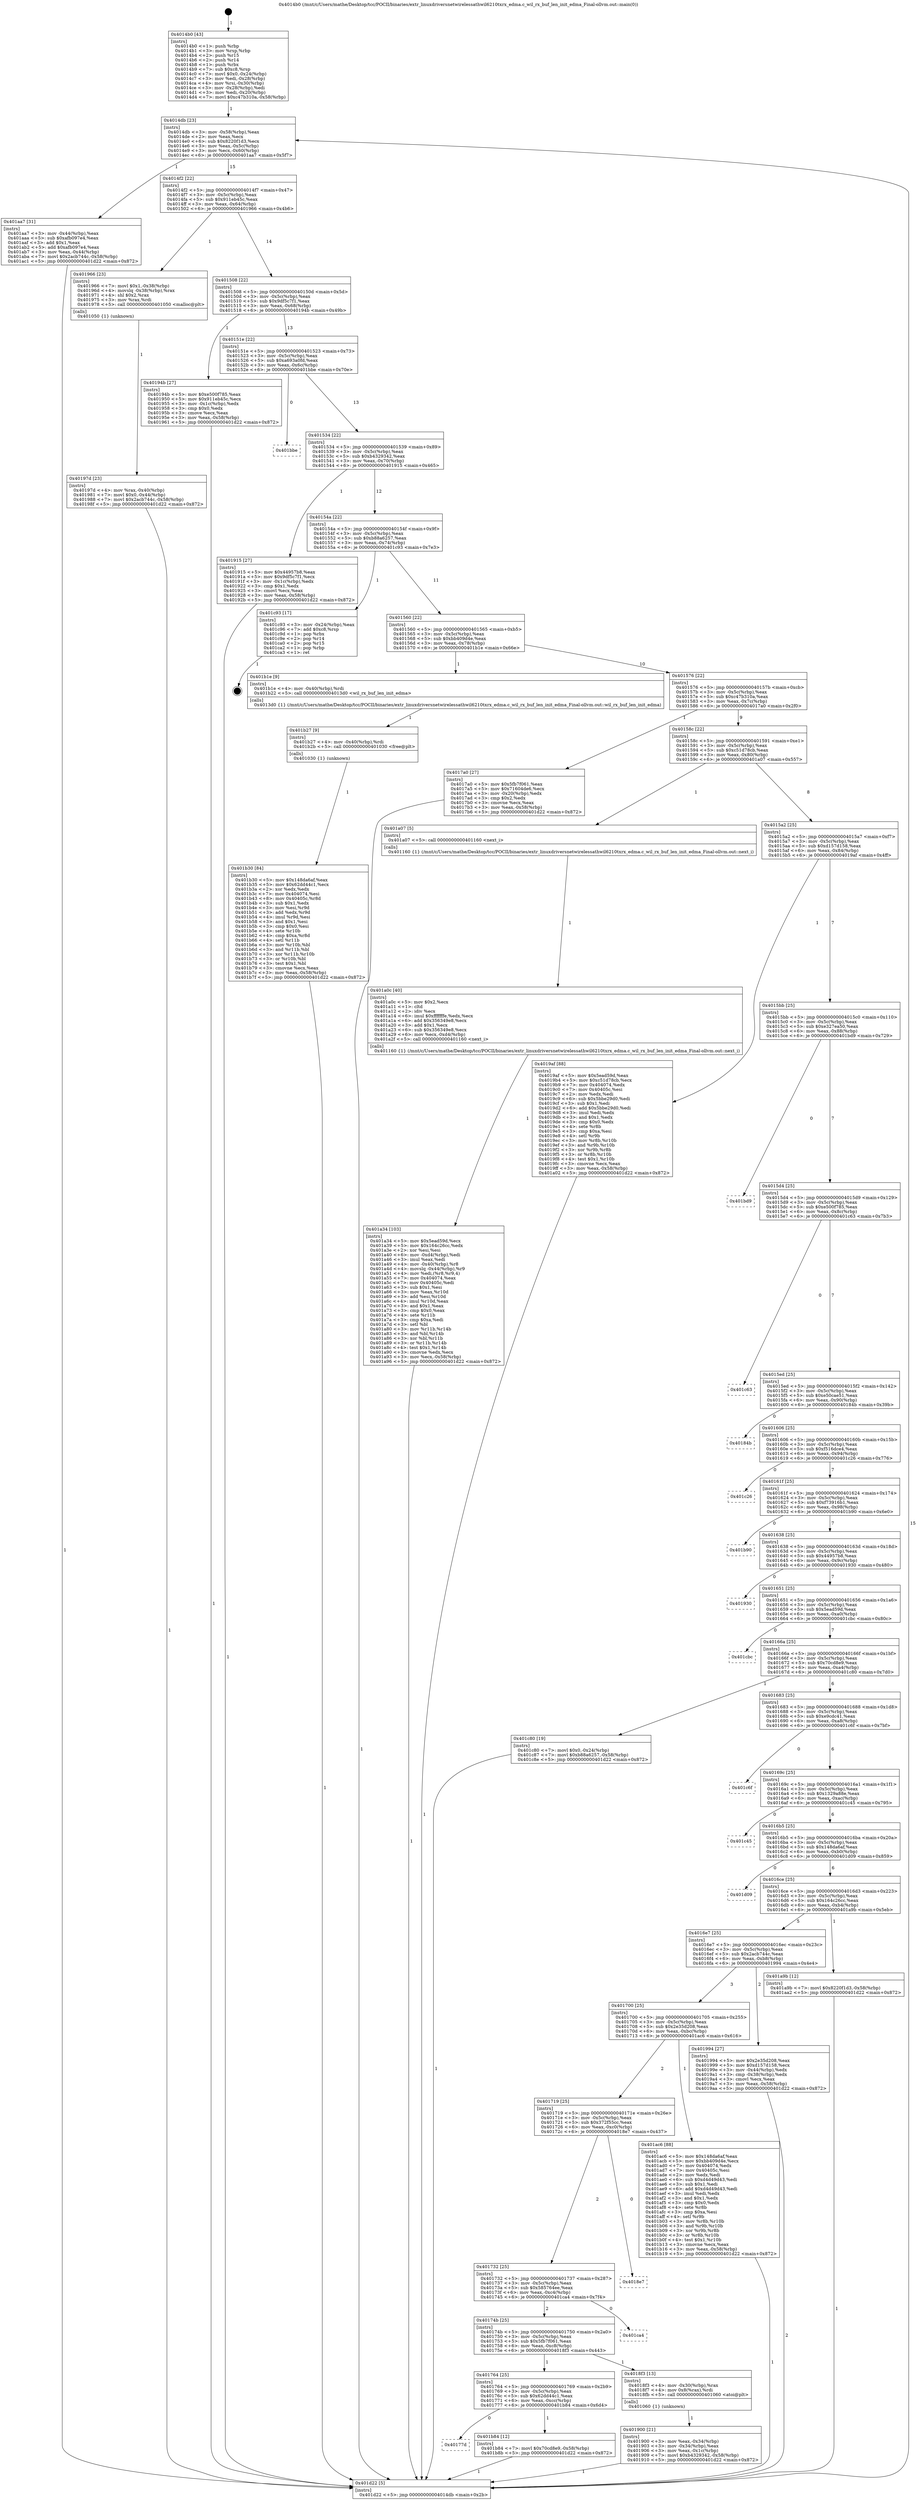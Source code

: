 digraph "0x4014b0" {
  label = "0x4014b0 (/mnt/c/Users/mathe/Desktop/tcc/POCII/binaries/extr_linuxdriversnetwirelessathwil6210txrx_edma.c_wil_rx_buf_len_init_edma_Final-ollvm.out::main(0))"
  labelloc = "t"
  node[shape=record]

  Entry [label="",width=0.3,height=0.3,shape=circle,fillcolor=black,style=filled]
  "0x4014db" [label="{
     0x4014db [23]\l
     | [instrs]\l
     &nbsp;&nbsp;0x4014db \<+3\>: mov -0x58(%rbp),%eax\l
     &nbsp;&nbsp;0x4014de \<+2\>: mov %eax,%ecx\l
     &nbsp;&nbsp;0x4014e0 \<+6\>: sub $0x8220f1d3,%ecx\l
     &nbsp;&nbsp;0x4014e6 \<+3\>: mov %eax,-0x5c(%rbp)\l
     &nbsp;&nbsp;0x4014e9 \<+3\>: mov %ecx,-0x60(%rbp)\l
     &nbsp;&nbsp;0x4014ec \<+6\>: je 0000000000401aa7 \<main+0x5f7\>\l
  }"]
  "0x401aa7" [label="{
     0x401aa7 [31]\l
     | [instrs]\l
     &nbsp;&nbsp;0x401aa7 \<+3\>: mov -0x44(%rbp),%eax\l
     &nbsp;&nbsp;0x401aaa \<+5\>: sub $0xafb097e4,%eax\l
     &nbsp;&nbsp;0x401aaf \<+3\>: add $0x1,%eax\l
     &nbsp;&nbsp;0x401ab2 \<+5\>: add $0xafb097e4,%eax\l
     &nbsp;&nbsp;0x401ab7 \<+3\>: mov %eax,-0x44(%rbp)\l
     &nbsp;&nbsp;0x401aba \<+7\>: movl $0x2acb744c,-0x58(%rbp)\l
     &nbsp;&nbsp;0x401ac1 \<+5\>: jmp 0000000000401d22 \<main+0x872\>\l
  }"]
  "0x4014f2" [label="{
     0x4014f2 [22]\l
     | [instrs]\l
     &nbsp;&nbsp;0x4014f2 \<+5\>: jmp 00000000004014f7 \<main+0x47\>\l
     &nbsp;&nbsp;0x4014f7 \<+3\>: mov -0x5c(%rbp),%eax\l
     &nbsp;&nbsp;0x4014fa \<+5\>: sub $0x911eb45c,%eax\l
     &nbsp;&nbsp;0x4014ff \<+3\>: mov %eax,-0x64(%rbp)\l
     &nbsp;&nbsp;0x401502 \<+6\>: je 0000000000401966 \<main+0x4b6\>\l
  }"]
  Exit [label="",width=0.3,height=0.3,shape=circle,fillcolor=black,style=filled,peripheries=2]
  "0x401966" [label="{
     0x401966 [23]\l
     | [instrs]\l
     &nbsp;&nbsp;0x401966 \<+7\>: movl $0x1,-0x38(%rbp)\l
     &nbsp;&nbsp;0x40196d \<+4\>: movslq -0x38(%rbp),%rax\l
     &nbsp;&nbsp;0x401971 \<+4\>: shl $0x2,%rax\l
     &nbsp;&nbsp;0x401975 \<+3\>: mov %rax,%rdi\l
     &nbsp;&nbsp;0x401978 \<+5\>: call 0000000000401050 \<malloc@plt\>\l
     | [calls]\l
     &nbsp;&nbsp;0x401050 \{1\} (unknown)\l
  }"]
  "0x401508" [label="{
     0x401508 [22]\l
     | [instrs]\l
     &nbsp;&nbsp;0x401508 \<+5\>: jmp 000000000040150d \<main+0x5d\>\l
     &nbsp;&nbsp;0x40150d \<+3\>: mov -0x5c(%rbp),%eax\l
     &nbsp;&nbsp;0x401510 \<+5\>: sub $0x9df5c7f1,%eax\l
     &nbsp;&nbsp;0x401515 \<+3\>: mov %eax,-0x68(%rbp)\l
     &nbsp;&nbsp;0x401518 \<+6\>: je 000000000040194b \<main+0x49b\>\l
  }"]
  "0x40177d" [label="{
     0x40177d\l
  }", style=dashed]
  "0x40194b" [label="{
     0x40194b [27]\l
     | [instrs]\l
     &nbsp;&nbsp;0x40194b \<+5\>: mov $0xe500f785,%eax\l
     &nbsp;&nbsp;0x401950 \<+5\>: mov $0x911eb45c,%ecx\l
     &nbsp;&nbsp;0x401955 \<+3\>: mov -0x1c(%rbp),%edx\l
     &nbsp;&nbsp;0x401958 \<+3\>: cmp $0x0,%edx\l
     &nbsp;&nbsp;0x40195b \<+3\>: cmove %ecx,%eax\l
     &nbsp;&nbsp;0x40195e \<+3\>: mov %eax,-0x58(%rbp)\l
     &nbsp;&nbsp;0x401961 \<+5\>: jmp 0000000000401d22 \<main+0x872\>\l
  }"]
  "0x40151e" [label="{
     0x40151e [22]\l
     | [instrs]\l
     &nbsp;&nbsp;0x40151e \<+5\>: jmp 0000000000401523 \<main+0x73\>\l
     &nbsp;&nbsp;0x401523 \<+3\>: mov -0x5c(%rbp),%eax\l
     &nbsp;&nbsp;0x401526 \<+5\>: sub $0xa693a0fd,%eax\l
     &nbsp;&nbsp;0x40152b \<+3\>: mov %eax,-0x6c(%rbp)\l
     &nbsp;&nbsp;0x40152e \<+6\>: je 0000000000401bbe \<main+0x70e\>\l
  }"]
  "0x401b84" [label="{
     0x401b84 [12]\l
     | [instrs]\l
     &nbsp;&nbsp;0x401b84 \<+7\>: movl $0x70cd8e9,-0x58(%rbp)\l
     &nbsp;&nbsp;0x401b8b \<+5\>: jmp 0000000000401d22 \<main+0x872\>\l
  }"]
  "0x401bbe" [label="{
     0x401bbe\l
  }", style=dashed]
  "0x401534" [label="{
     0x401534 [22]\l
     | [instrs]\l
     &nbsp;&nbsp;0x401534 \<+5\>: jmp 0000000000401539 \<main+0x89\>\l
     &nbsp;&nbsp;0x401539 \<+3\>: mov -0x5c(%rbp),%eax\l
     &nbsp;&nbsp;0x40153c \<+5\>: sub $0xb4329342,%eax\l
     &nbsp;&nbsp;0x401541 \<+3\>: mov %eax,-0x70(%rbp)\l
     &nbsp;&nbsp;0x401544 \<+6\>: je 0000000000401915 \<main+0x465\>\l
  }"]
  "0x401b30" [label="{
     0x401b30 [84]\l
     | [instrs]\l
     &nbsp;&nbsp;0x401b30 \<+5\>: mov $0x148da6af,%eax\l
     &nbsp;&nbsp;0x401b35 \<+5\>: mov $0x62dd44c1,%ecx\l
     &nbsp;&nbsp;0x401b3a \<+2\>: xor %edx,%edx\l
     &nbsp;&nbsp;0x401b3c \<+7\>: mov 0x404074,%esi\l
     &nbsp;&nbsp;0x401b43 \<+8\>: mov 0x40405c,%r8d\l
     &nbsp;&nbsp;0x401b4b \<+3\>: sub $0x1,%edx\l
     &nbsp;&nbsp;0x401b4e \<+3\>: mov %esi,%r9d\l
     &nbsp;&nbsp;0x401b51 \<+3\>: add %edx,%r9d\l
     &nbsp;&nbsp;0x401b54 \<+4\>: imul %r9d,%esi\l
     &nbsp;&nbsp;0x401b58 \<+3\>: and $0x1,%esi\l
     &nbsp;&nbsp;0x401b5b \<+3\>: cmp $0x0,%esi\l
     &nbsp;&nbsp;0x401b5e \<+4\>: sete %r10b\l
     &nbsp;&nbsp;0x401b62 \<+4\>: cmp $0xa,%r8d\l
     &nbsp;&nbsp;0x401b66 \<+4\>: setl %r11b\l
     &nbsp;&nbsp;0x401b6a \<+3\>: mov %r10b,%bl\l
     &nbsp;&nbsp;0x401b6d \<+3\>: and %r11b,%bl\l
     &nbsp;&nbsp;0x401b70 \<+3\>: xor %r11b,%r10b\l
     &nbsp;&nbsp;0x401b73 \<+3\>: or %r10b,%bl\l
     &nbsp;&nbsp;0x401b76 \<+3\>: test $0x1,%bl\l
     &nbsp;&nbsp;0x401b79 \<+3\>: cmovne %ecx,%eax\l
     &nbsp;&nbsp;0x401b7c \<+3\>: mov %eax,-0x58(%rbp)\l
     &nbsp;&nbsp;0x401b7f \<+5\>: jmp 0000000000401d22 \<main+0x872\>\l
  }"]
  "0x401915" [label="{
     0x401915 [27]\l
     | [instrs]\l
     &nbsp;&nbsp;0x401915 \<+5\>: mov $0x44957b8,%eax\l
     &nbsp;&nbsp;0x40191a \<+5\>: mov $0x9df5c7f1,%ecx\l
     &nbsp;&nbsp;0x40191f \<+3\>: mov -0x1c(%rbp),%edx\l
     &nbsp;&nbsp;0x401922 \<+3\>: cmp $0x1,%edx\l
     &nbsp;&nbsp;0x401925 \<+3\>: cmovl %ecx,%eax\l
     &nbsp;&nbsp;0x401928 \<+3\>: mov %eax,-0x58(%rbp)\l
     &nbsp;&nbsp;0x40192b \<+5\>: jmp 0000000000401d22 \<main+0x872\>\l
  }"]
  "0x40154a" [label="{
     0x40154a [22]\l
     | [instrs]\l
     &nbsp;&nbsp;0x40154a \<+5\>: jmp 000000000040154f \<main+0x9f\>\l
     &nbsp;&nbsp;0x40154f \<+3\>: mov -0x5c(%rbp),%eax\l
     &nbsp;&nbsp;0x401552 \<+5\>: sub $0xb88a6257,%eax\l
     &nbsp;&nbsp;0x401557 \<+3\>: mov %eax,-0x74(%rbp)\l
     &nbsp;&nbsp;0x40155a \<+6\>: je 0000000000401c93 \<main+0x7e3\>\l
  }"]
  "0x401b27" [label="{
     0x401b27 [9]\l
     | [instrs]\l
     &nbsp;&nbsp;0x401b27 \<+4\>: mov -0x40(%rbp),%rdi\l
     &nbsp;&nbsp;0x401b2b \<+5\>: call 0000000000401030 \<free@plt\>\l
     | [calls]\l
     &nbsp;&nbsp;0x401030 \{1\} (unknown)\l
  }"]
  "0x401c93" [label="{
     0x401c93 [17]\l
     | [instrs]\l
     &nbsp;&nbsp;0x401c93 \<+3\>: mov -0x24(%rbp),%eax\l
     &nbsp;&nbsp;0x401c96 \<+7\>: add $0xc8,%rsp\l
     &nbsp;&nbsp;0x401c9d \<+1\>: pop %rbx\l
     &nbsp;&nbsp;0x401c9e \<+2\>: pop %r14\l
     &nbsp;&nbsp;0x401ca0 \<+2\>: pop %r15\l
     &nbsp;&nbsp;0x401ca2 \<+1\>: pop %rbp\l
     &nbsp;&nbsp;0x401ca3 \<+1\>: ret\l
  }"]
  "0x401560" [label="{
     0x401560 [22]\l
     | [instrs]\l
     &nbsp;&nbsp;0x401560 \<+5\>: jmp 0000000000401565 \<main+0xb5\>\l
     &nbsp;&nbsp;0x401565 \<+3\>: mov -0x5c(%rbp),%eax\l
     &nbsp;&nbsp;0x401568 \<+5\>: sub $0xbb409d4e,%eax\l
     &nbsp;&nbsp;0x40156d \<+3\>: mov %eax,-0x78(%rbp)\l
     &nbsp;&nbsp;0x401570 \<+6\>: je 0000000000401b1e \<main+0x66e\>\l
  }"]
  "0x401a34" [label="{
     0x401a34 [103]\l
     | [instrs]\l
     &nbsp;&nbsp;0x401a34 \<+5\>: mov $0x5ead59d,%ecx\l
     &nbsp;&nbsp;0x401a39 \<+5\>: mov $0x164c26cc,%edx\l
     &nbsp;&nbsp;0x401a3e \<+2\>: xor %esi,%esi\l
     &nbsp;&nbsp;0x401a40 \<+6\>: mov -0xd4(%rbp),%edi\l
     &nbsp;&nbsp;0x401a46 \<+3\>: imul %eax,%edi\l
     &nbsp;&nbsp;0x401a49 \<+4\>: mov -0x40(%rbp),%r8\l
     &nbsp;&nbsp;0x401a4d \<+4\>: movslq -0x44(%rbp),%r9\l
     &nbsp;&nbsp;0x401a51 \<+4\>: mov %edi,(%r8,%r9,4)\l
     &nbsp;&nbsp;0x401a55 \<+7\>: mov 0x404074,%eax\l
     &nbsp;&nbsp;0x401a5c \<+7\>: mov 0x40405c,%edi\l
     &nbsp;&nbsp;0x401a63 \<+3\>: sub $0x1,%esi\l
     &nbsp;&nbsp;0x401a66 \<+3\>: mov %eax,%r10d\l
     &nbsp;&nbsp;0x401a69 \<+3\>: add %esi,%r10d\l
     &nbsp;&nbsp;0x401a6c \<+4\>: imul %r10d,%eax\l
     &nbsp;&nbsp;0x401a70 \<+3\>: and $0x1,%eax\l
     &nbsp;&nbsp;0x401a73 \<+3\>: cmp $0x0,%eax\l
     &nbsp;&nbsp;0x401a76 \<+4\>: sete %r11b\l
     &nbsp;&nbsp;0x401a7a \<+3\>: cmp $0xa,%edi\l
     &nbsp;&nbsp;0x401a7d \<+3\>: setl %bl\l
     &nbsp;&nbsp;0x401a80 \<+3\>: mov %r11b,%r14b\l
     &nbsp;&nbsp;0x401a83 \<+3\>: and %bl,%r14b\l
     &nbsp;&nbsp;0x401a86 \<+3\>: xor %bl,%r11b\l
     &nbsp;&nbsp;0x401a89 \<+3\>: or %r11b,%r14b\l
     &nbsp;&nbsp;0x401a8c \<+4\>: test $0x1,%r14b\l
     &nbsp;&nbsp;0x401a90 \<+3\>: cmovne %edx,%ecx\l
     &nbsp;&nbsp;0x401a93 \<+3\>: mov %ecx,-0x58(%rbp)\l
     &nbsp;&nbsp;0x401a96 \<+5\>: jmp 0000000000401d22 \<main+0x872\>\l
  }"]
  "0x401b1e" [label="{
     0x401b1e [9]\l
     | [instrs]\l
     &nbsp;&nbsp;0x401b1e \<+4\>: mov -0x40(%rbp),%rdi\l
     &nbsp;&nbsp;0x401b22 \<+5\>: call 00000000004013d0 \<wil_rx_buf_len_init_edma\>\l
     | [calls]\l
     &nbsp;&nbsp;0x4013d0 \{1\} (/mnt/c/Users/mathe/Desktop/tcc/POCII/binaries/extr_linuxdriversnetwirelessathwil6210txrx_edma.c_wil_rx_buf_len_init_edma_Final-ollvm.out::wil_rx_buf_len_init_edma)\l
  }"]
  "0x401576" [label="{
     0x401576 [22]\l
     | [instrs]\l
     &nbsp;&nbsp;0x401576 \<+5\>: jmp 000000000040157b \<main+0xcb\>\l
     &nbsp;&nbsp;0x40157b \<+3\>: mov -0x5c(%rbp),%eax\l
     &nbsp;&nbsp;0x40157e \<+5\>: sub $0xc47b310a,%eax\l
     &nbsp;&nbsp;0x401583 \<+3\>: mov %eax,-0x7c(%rbp)\l
     &nbsp;&nbsp;0x401586 \<+6\>: je 00000000004017a0 \<main+0x2f0\>\l
  }"]
  "0x401a0c" [label="{
     0x401a0c [40]\l
     | [instrs]\l
     &nbsp;&nbsp;0x401a0c \<+5\>: mov $0x2,%ecx\l
     &nbsp;&nbsp;0x401a11 \<+1\>: cltd\l
     &nbsp;&nbsp;0x401a12 \<+2\>: idiv %ecx\l
     &nbsp;&nbsp;0x401a14 \<+6\>: imul $0xfffffffe,%edx,%ecx\l
     &nbsp;&nbsp;0x401a1a \<+6\>: add $0x356349e8,%ecx\l
     &nbsp;&nbsp;0x401a20 \<+3\>: add $0x1,%ecx\l
     &nbsp;&nbsp;0x401a23 \<+6\>: sub $0x356349e8,%ecx\l
     &nbsp;&nbsp;0x401a29 \<+6\>: mov %ecx,-0xd4(%rbp)\l
     &nbsp;&nbsp;0x401a2f \<+5\>: call 0000000000401160 \<next_i\>\l
     | [calls]\l
     &nbsp;&nbsp;0x401160 \{1\} (/mnt/c/Users/mathe/Desktop/tcc/POCII/binaries/extr_linuxdriversnetwirelessathwil6210txrx_edma.c_wil_rx_buf_len_init_edma_Final-ollvm.out::next_i)\l
  }"]
  "0x4017a0" [label="{
     0x4017a0 [27]\l
     | [instrs]\l
     &nbsp;&nbsp;0x4017a0 \<+5\>: mov $0x5fb7f061,%eax\l
     &nbsp;&nbsp;0x4017a5 \<+5\>: mov $0x71604de6,%ecx\l
     &nbsp;&nbsp;0x4017aa \<+3\>: mov -0x20(%rbp),%edx\l
     &nbsp;&nbsp;0x4017ad \<+3\>: cmp $0x2,%edx\l
     &nbsp;&nbsp;0x4017b0 \<+3\>: cmovne %ecx,%eax\l
     &nbsp;&nbsp;0x4017b3 \<+3\>: mov %eax,-0x58(%rbp)\l
     &nbsp;&nbsp;0x4017b6 \<+5\>: jmp 0000000000401d22 \<main+0x872\>\l
  }"]
  "0x40158c" [label="{
     0x40158c [22]\l
     | [instrs]\l
     &nbsp;&nbsp;0x40158c \<+5\>: jmp 0000000000401591 \<main+0xe1\>\l
     &nbsp;&nbsp;0x401591 \<+3\>: mov -0x5c(%rbp),%eax\l
     &nbsp;&nbsp;0x401594 \<+5\>: sub $0xc51d78cb,%eax\l
     &nbsp;&nbsp;0x401599 \<+3\>: mov %eax,-0x80(%rbp)\l
     &nbsp;&nbsp;0x40159c \<+6\>: je 0000000000401a07 \<main+0x557\>\l
  }"]
  "0x401d22" [label="{
     0x401d22 [5]\l
     | [instrs]\l
     &nbsp;&nbsp;0x401d22 \<+5\>: jmp 00000000004014db \<main+0x2b\>\l
  }"]
  "0x4014b0" [label="{
     0x4014b0 [43]\l
     | [instrs]\l
     &nbsp;&nbsp;0x4014b0 \<+1\>: push %rbp\l
     &nbsp;&nbsp;0x4014b1 \<+3\>: mov %rsp,%rbp\l
     &nbsp;&nbsp;0x4014b4 \<+2\>: push %r15\l
     &nbsp;&nbsp;0x4014b6 \<+2\>: push %r14\l
     &nbsp;&nbsp;0x4014b8 \<+1\>: push %rbx\l
     &nbsp;&nbsp;0x4014b9 \<+7\>: sub $0xc8,%rsp\l
     &nbsp;&nbsp;0x4014c0 \<+7\>: movl $0x0,-0x24(%rbp)\l
     &nbsp;&nbsp;0x4014c7 \<+3\>: mov %edi,-0x28(%rbp)\l
     &nbsp;&nbsp;0x4014ca \<+4\>: mov %rsi,-0x30(%rbp)\l
     &nbsp;&nbsp;0x4014ce \<+3\>: mov -0x28(%rbp),%edi\l
     &nbsp;&nbsp;0x4014d1 \<+3\>: mov %edi,-0x20(%rbp)\l
     &nbsp;&nbsp;0x4014d4 \<+7\>: movl $0xc47b310a,-0x58(%rbp)\l
  }"]
  "0x40197d" [label="{
     0x40197d [23]\l
     | [instrs]\l
     &nbsp;&nbsp;0x40197d \<+4\>: mov %rax,-0x40(%rbp)\l
     &nbsp;&nbsp;0x401981 \<+7\>: movl $0x0,-0x44(%rbp)\l
     &nbsp;&nbsp;0x401988 \<+7\>: movl $0x2acb744c,-0x58(%rbp)\l
     &nbsp;&nbsp;0x40198f \<+5\>: jmp 0000000000401d22 \<main+0x872\>\l
  }"]
  "0x401a07" [label="{
     0x401a07 [5]\l
     | [instrs]\l
     &nbsp;&nbsp;0x401a07 \<+5\>: call 0000000000401160 \<next_i\>\l
     | [calls]\l
     &nbsp;&nbsp;0x401160 \{1\} (/mnt/c/Users/mathe/Desktop/tcc/POCII/binaries/extr_linuxdriversnetwirelessathwil6210txrx_edma.c_wil_rx_buf_len_init_edma_Final-ollvm.out::next_i)\l
  }"]
  "0x4015a2" [label="{
     0x4015a2 [25]\l
     | [instrs]\l
     &nbsp;&nbsp;0x4015a2 \<+5\>: jmp 00000000004015a7 \<main+0xf7\>\l
     &nbsp;&nbsp;0x4015a7 \<+3\>: mov -0x5c(%rbp),%eax\l
     &nbsp;&nbsp;0x4015aa \<+5\>: sub $0xd157d158,%eax\l
     &nbsp;&nbsp;0x4015af \<+6\>: mov %eax,-0x84(%rbp)\l
     &nbsp;&nbsp;0x4015b5 \<+6\>: je 00000000004019af \<main+0x4ff\>\l
  }"]
  "0x401900" [label="{
     0x401900 [21]\l
     | [instrs]\l
     &nbsp;&nbsp;0x401900 \<+3\>: mov %eax,-0x34(%rbp)\l
     &nbsp;&nbsp;0x401903 \<+3\>: mov -0x34(%rbp),%eax\l
     &nbsp;&nbsp;0x401906 \<+3\>: mov %eax,-0x1c(%rbp)\l
     &nbsp;&nbsp;0x401909 \<+7\>: movl $0xb4329342,-0x58(%rbp)\l
     &nbsp;&nbsp;0x401910 \<+5\>: jmp 0000000000401d22 \<main+0x872\>\l
  }"]
  "0x4019af" [label="{
     0x4019af [88]\l
     | [instrs]\l
     &nbsp;&nbsp;0x4019af \<+5\>: mov $0x5ead59d,%eax\l
     &nbsp;&nbsp;0x4019b4 \<+5\>: mov $0xc51d78cb,%ecx\l
     &nbsp;&nbsp;0x4019b9 \<+7\>: mov 0x404074,%edx\l
     &nbsp;&nbsp;0x4019c0 \<+7\>: mov 0x40405c,%esi\l
     &nbsp;&nbsp;0x4019c7 \<+2\>: mov %edx,%edi\l
     &nbsp;&nbsp;0x4019c9 \<+6\>: sub $0x5bbe29d0,%edi\l
     &nbsp;&nbsp;0x4019cf \<+3\>: sub $0x1,%edi\l
     &nbsp;&nbsp;0x4019d2 \<+6\>: add $0x5bbe29d0,%edi\l
     &nbsp;&nbsp;0x4019d8 \<+3\>: imul %edi,%edx\l
     &nbsp;&nbsp;0x4019db \<+3\>: and $0x1,%edx\l
     &nbsp;&nbsp;0x4019de \<+3\>: cmp $0x0,%edx\l
     &nbsp;&nbsp;0x4019e1 \<+4\>: sete %r8b\l
     &nbsp;&nbsp;0x4019e5 \<+3\>: cmp $0xa,%esi\l
     &nbsp;&nbsp;0x4019e8 \<+4\>: setl %r9b\l
     &nbsp;&nbsp;0x4019ec \<+3\>: mov %r8b,%r10b\l
     &nbsp;&nbsp;0x4019ef \<+3\>: and %r9b,%r10b\l
     &nbsp;&nbsp;0x4019f2 \<+3\>: xor %r9b,%r8b\l
     &nbsp;&nbsp;0x4019f5 \<+3\>: or %r8b,%r10b\l
     &nbsp;&nbsp;0x4019f8 \<+4\>: test $0x1,%r10b\l
     &nbsp;&nbsp;0x4019fc \<+3\>: cmovne %ecx,%eax\l
     &nbsp;&nbsp;0x4019ff \<+3\>: mov %eax,-0x58(%rbp)\l
     &nbsp;&nbsp;0x401a02 \<+5\>: jmp 0000000000401d22 \<main+0x872\>\l
  }"]
  "0x4015bb" [label="{
     0x4015bb [25]\l
     | [instrs]\l
     &nbsp;&nbsp;0x4015bb \<+5\>: jmp 00000000004015c0 \<main+0x110\>\l
     &nbsp;&nbsp;0x4015c0 \<+3\>: mov -0x5c(%rbp),%eax\l
     &nbsp;&nbsp;0x4015c3 \<+5\>: sub $0xe327ea50,%eax\l
     &nbsp;&nbsp;0x4015c8 \<+6\>: mov %eax,-0x88(%rbp)\l
     &nbsp;&nbsp;0x4015ce \<+6\>: je 0000000000401bd9 \<main+0x729\>\l
  }"]
  "0x401764" [label="{
     0x401764 [25]\l
     | [instrs]\l
     &nbsp;&nbsp;0x401764 \<+5\>: jmp 0000000000401769 \<main+0x2b9\>\l
     &nbsp;&nbsp;0x401769 \<+3\>: mov -0x5c(%rbp),%eax\l
     &nbsp;&nbsp;0x40176c \<+5\>: sub $0x62dd44c1,%eax\l
     &nbsp;&nbsp;0x401771 \<+6\>: mov %eax,-0xcc(%rbp)\l
     &nbsp;&nbsp;0x401777 \<+6\>: je 0000000000401b84 \<main+0x6d4\>\l
  }"]
  "0x401bd9" [label="{
     0x401bd9\l
  }", style=dashed]
  "0x4015d4" [label="{
     0x4015d4 [25]\l
     | [instrs]\l
     &nbsp;&nbsp;0x4015d4 \<+5\>: jmp 00000000004015d9 \<main+0x129\>\l
     &nbsp;&nbsp;0x4015d9 \<+3\>: mov -0x5c(%rbp),%eax\l
     &nbsp;&nbsp;0x4015dc \<+5\>: sub $0xe500f785,%eax\l
     &nbsp;&nbsp;0x4015e1 \<+6\>: mov %eax,-0x8c(%rbp)\l
     &nbsp;&nbsp;0x4015e7 \<+6\>: je 0000000000401c63 \<main+0x7b3\>\l
  }"]
  "0x4018f3" [label="{
     0x4018f3 [13]\l
     | [instrs]\l
     &nbsp;&nbsp;0x4018f3 \<+4\>: mov -0x30(%rbp),%rax\l
     &nbsp;&nbsp;0x4018f7 \<+4\>: mov 0x8(%rax),%rdi\l
     &nbsp;&nbsp;0x4018fb \<+5\>: call 0000000000401060 \<atoi@plt\>\l
     | [calls]\l
     &nbsp;&nbsp;0x401060 \{1\} (unknown)\l
  }"]
  "0x401c63" [label="{
     0x401c63\l
  }", style=dashed]
  "0x4015ed" [label="{
     0x4015ed [25]\l
     | [instrs]\l
     &nbsp;&nbsp;0x4015ed \<+5\>: jmp 00000000004015f2 \<main+0x142\>\l
     &nbsp;&nbsp;0x4015f2 \<+3\>: mov -0x5c(%rbp),%eax\l
     &nbsp;&nbsp;0x4015f5 \<+5\>: sub $0xe50cae51,%eax\l
     &nbsp;&nbsp;0x4015fa \<+6\>: mov %eax,-0x90(%rbp)\l
     &nbsp;&nbsp;0x401600 \<+6\>: je 000000000040184b \<main+0x39b\>\l
  }"]
  "0x40174b" [label="{
     0x40174b [25]\l
     | [instrs]\l
     &nbsp;&nbsp;0x40174b \<+5\>: jmp 0000000000401750 \<main+0x2a0\>\l
     &nbsp;&nbsp;0x401750 \<+3\>: mov -0x5c(%rbp),%eax\l
     &nbsp;&nbsp;0x401753 \<+5\>: sub $0x5fb7f061,%eax\l
     &nbsp;&nbsp;0x401758 \<+6\>: mov %eax,-0xc8(%rbp)\l
     &nbsp;&nbsp;0x40175e \<+6\>: je 00000000004018f3 \<main+0x443\>\l
  }"]
  "0x40184b" [label="{
     0x40184b\l
  }", style=dashed]
  "0x401606" [label="{
     0x401606 [25]\l
     | [instrs]\l
     &nbsp;&nbsp;0x401606 \<+5\>: jmp 000000000040160b \<main+0x15b\>\l
     &nbsp;&nbsp;0x40160b \<+3\>: mov -0x5c(%rbp),%eax\l
     &nbsp;&nbsp;0x40160e \<+5\>: sub $0xf516dce4,%eax\l
     &nbsp;&nbsp;0x401613 \<+6\>: mov %eax,-0x94(%rbp)\l
     &nbsp;&nbsp;0x401619 \<+6\>: je 0000000000401c26 \<main+0x776\>\l
  }"]
  "0x401ca4" [label="{
     0x401ca4\l
  }", style=dashed]
  "0x401c26" [label="{
     0x401c26\l
  }", style=dashed]
  "0x40161f" [label="{
     0x40161f [25]\l
     | [instrs]\l
     &nbsp;&nbsp;0x40161f \<+5\>: jmp 0000000000401624 \<main+0x174\>\l
     &nbsp;&nbsp;0x401624 \<+3\>: mov -0x5c(%rbp),%eax\l
     &nbsp;&nbsp;0x401627 \<+5\>: sub $0xf73916b1,%eax\l
     &nbsp;&nbsp;0x40162c \<+6\>: mov %eax,-0x98(%rbp)\l
     &nbsp;&nbsp;0x401632 \<+6\>: je 0000000000401b90 \<main+0x6e0\>\l
  }"]
  "0x401732" [label="{
     0x401732 [25]\l
     | [instrs]\l
     &nbsp;&nbsp;0x401732 \<+5\>: jmp 0000000000401737 \<main+0x287\>\l
     &nbsp;&nbsp;0x401737 \<+3\>: mov -0x5c(%rbp),%eax\l
     &nbsp;&nbsp;0x40173a \<+5\>: sub $0x585764ee,%eax\l
     &nbsp;&nbsp;0x40173f \<+6\>: mov %eax,-0xc4(%rbp)\l
     &nbsp;&nbsp;0x401745 \<+6\>: je 0000000000401ca4 \<main+0x7f4\>\l
  }"]
  "0x401b90" [label="{
     0x401b90\l
  }", style=dashed]
  "0x401638" [label="{
     0x401638 [25]\l
     | [instrs]\l
     &nbsp;&nbsp;0x401638 \<+5\>: jmp 000000000040163d \<main+0x18d\>\l
     &nbsp;&nbsp;0x40163d \<+3\>: mov -0x5c(%rbp),%eax\l
     &nbsp;&nbsp;0x401640 \<+5\>: sub $0x44957b8,%eax\l
     &nbsp;&nbsp;0x401645 \<+6\>: mov %eax,-0x9c(%rbp)\l
     &nbsp;&nbsp;0x40164b \<+6\>: je 0000000000401930 \<main+0x480\>\l
  }"]
  "0x4018e7" [label="{
     0x4018e7\l
  }", style=dashed]
  "0x401930" [label="{
     0x401930\l
  }", style=dashed]
  "0x401651" [label="{
     0x401651 [25]\l
     | [instrs]\l
     &nbsp;&nbsp;0x401651 \<+5\>: jmp 0000000000401656 \<main+0x1a6\>\l
     &nbsp;&nbsp;0x401656 \<+3\>: mov -0x5c(%rbp),%eax\l
     &nbsp;&nbsp;0x401659 \<+5\>: sub $0x5ead59d,%eax\l
     &nbsp;&nbsp;0x40165e \<+6\>: mov %eax,-0xa0(%rbp)\l
     &nbsp;&nbsp;0x401664 \<+6\>: je 0000000000401cbc \<main+0x80c\>\l
  }"]
  "0x401719" [label="{
     0x401719 [25]\l
     | [instrs]\l
     &nbsp;&nbsp;0x401719 \<+5\>: jmp 000000000040171e \<main+0x26e\>\l
     &nbsp;&nbsp;0x40171e \<+3\>: mov -0x5c(%rbp),%eax\l
     &nbsp;&nbsp;0x401721 \<+5\>: sub $0x372f55cc,%eax\l
     &nbsp;&nbsp;0x401726 \<+6\>: mov %eax,-0xc0(%rbp)\l
     &nbsp;&nbsp;0x40172c \<+6\>: je 00000000004018e7 \<main+0x437\>\l
  }"]
  "0x401cbc" [label="{
     0x401cbc\l
  }", style=dashed]
  "0x40166a" [label="{
     0x40166a [25]\l
     | [instrs]\l
     &nbsp;&nbsp;0x40166a \<+5\>: jmp 000000000040166f \<main+0x1bf\>\l
     &nbsp;&nbsp;0x40166f \<+3\>: mov -0x5c(%rbp),%eax\l
     &nbsp;&nbsp;0x401672 \<+5\>: sub $0x70cd8e9,%eax\l
     &nbsp;&nbsp;0x401677 \<+6\>: mov %eax,-0xa4(%rbp)\l
     &nbsp;&nbsp;0x40167d \<+6\>: je 0000000000401c80 \<main+0x7d0\>\l
  }"]
  "0x401ac6" [label="{
     0x401ac6 [88]\l
     | [instrs]\l
     &nbsp;&nbsp;0x401ac6 \<+5\>: mov $0x148da6af,%eax\l
     &nbsp;&nbsp;0x401acb \<+5\>: mov $0xbb409d4e,%ecx\l
     &nbsp;&nbsp;0x401ad0 \<+7\>: mov 0x404074,%edx\l
     &nbsp;&nbsp;0x401ad7 \<+7\>: mov 0x40405c,%esi\l
     &nbsp;&nbsp;0x401ade \<+2\>: mov %edx,%edi\l
     &nbsp;&nbsp;0x401ae0 \<+6\>: sub $0xd4d49d43,%edi\l
     &nbsp;&nbsp;0x401ae6 \<+3\>: sub $0x1,%edi\l
     &nbsp;&nbsp;0x401ae9 \<+6\>: add $0xd4d49d43,%edi\l
     &nbsp;&nbsp;0x401aef \<+3\>: imul %edi,%edx\l
     &nbsp;&nbsp;0x401af2 \<+3\>: and $0x1,%edx\l
     &nbsp;&nbsp;0x401af5 \<+3\>: cmp $0x0,%edx\l
     &nbsp;&nbsp;0x401af8 \<+4\>: sete %r8b\l
     &nbsp;&nbsp;0x401afc \<+3\>: cmp $0xa,%esi\l
     &nbsp;&nbsp;0x401aff \<+4\>: setl %r9b\l
     &nbsp;&nbsp;0x401b03 \<+3\>: mov %r8b,%r10b\l
     &nbsp;&nbsp;0x401b06 \<+3\>: and %r9b,%r10b\l
     &nbsp;&nbsp;0x401b09 \<+3\>: xor %r9b,%r8b\l
     &nbsp;&nbsp;0x401b0c \<+3\>: or %r8b,%r10b\l
     &nbsp;&nbsp;0x401b0f \<+4\>: test $0x1,%r10b\l
     &nbsp;&nbsp;0x401b13 \<+3\>: cmovne %ecx,%eax\l
     &nbsp;&nbsp;0x401b16 \<+3\>: mov %eax,-0x58(%rbp)\l
     &nbsp;&nbsp;0x401b19 \<+5\>: jmp 0000000000401d22 \<main+0x872\>\l
  }"]
  "0x401c80" [label="{
     0x401c80 [19]\l
     | [instrs]\l
     &nbsp;&nbsp;0x401c80 \<+7\>: movl $0x0,-0x24(%rbp)\l
     &nbsp;&nbsp;0x401c87 \<+7\>: movl $0xb88a6257,-0x58(%rbp)\l
     &nbsp;&nbsp;0x401c8e \<+5\>: jmp 0000000000401d22 \<main+0x872\>\l
  }"]
  "0x401683" [label="{
     0x401683 [25]\l
     | [instrs]\l
     &nbsp;&nbsp;0x401683 \<+5\>: jmp 0000000000401688 \<main+0x1d8\>\l
     &nbsp;&nbsp;0x401688 \<+3\>: mov -0x5c(%rbp),%eax\l
     &nbsp;&nbsp;0x40168b \<+5\>: sub $0xe9cdc41,%eax\l
     &nbsp;&nbsp;0x401690 \<+6\>: mov %eax,-0xa8(%rbp)\l
     &nbsp;&nbsp;0x401696 \<+6\>: je 0000000000401c6f \<main+0x7bf\>\l
  }"]
  "0x401700" [label="{
     0x401700 [25]\l
     | [instrs]\l
     &nbsp;&nbsp;0x401700 \<+5\>: jmp 0000000000401705 \<main+0x255\>\l
     &nbsp;&nbsp;0x401705 \<+3\>: mov -0x5c(%rbp),%eax\l
     &nbsp;&nbsp;0x401708 \<+5\>: sub $0x2e35d208,%eax\l
     &nbsp;&nbsp;0x40170d \<+6\>: mov %eax,-0xbc(%rbp)\l
     &nbsp;&nbsp;0x401713 \<+6\>: je 0000000000401ac6 \<main+0x616\>\l
  }"]
  "0x401c6f" [label="{
     0x401c6f\l
  }", style=dashed]
  "0x40169c" [label="{
     0x40169c [25]\l
     | [instrs]\l
     &nbsp;&nbsp;0x40169c \<+5\>: jmp 00000000004016a1 \<main+0x1f1\>\l
     &nbsp;&nbsp;0x4016a1 \<+3\>: mov -0x5c(%rbp),%eax\l
     &nbsp;&nbsp;0x4016a4 \<+5\>: sub $0x1329a88e,%eax\l
     &nbsp;&nbsp;0x4016a9 \<+6\>: mov %eax,-0xac(%rbp)\l
     &nbsp;&nbsp;0x4016af \<+6\>: je 0000000000401c45 \<main+0x795\>\l
  }"]
  "0x401994" [label="{
     0x401994 [27]\l
     | [instrs]\l
     &nbsp;&nbsp;0x401994 \<+5\>: mov $0x2e35d208,%eax\l
     &nbsp;&nbsp;0x401999 \<+5\>: mov $0xd157d158,%ecx\l
     &nbsp;&nbsp;0x40199e \<+3\>: mov -0x44(%rbp),%edx\l
     &nbsp;&nbsp;0x4019a1 \<+3\>: cmp -0x38(%rbp),%edx\l
     &nbsp;&nbsp;0x4019a4 \<+3\>: cmovl %ecx,%eax\l
     &nbsp;&nbsp;0x4019a7 \<+3\>: mov %eax,-0x58(%rbp)\l
     &nbsp;&nbsp;0x4019aa \<+5\>: jmp 0000000000401d22 \<main+0x872\>\l
  }"]
  "0x401c45" [label="{
     0x401c45\l
  }", style=dashed]
  "0x4016b5" [label="{
     0x4016b5 [25]\l
     | [instrs]\l
     &nbsp;&nbsp;0x4016b5 \<+5\>: jmp 00000000004016ba \<main+0x20a\>\l
     &nbsp;&nbsp;0x4016ba \<+3\>: mov -0x5c(%rbp),%eax\l
     &nbsp;&nbsp;0x4016bd \<+5\>: sub $0x148da6af,%eax\l
     &nbsp;&nbsp;0x4016c2 \<+6\>: mov %eax,-0xb0(%rbp)\l
     &nbsp;&nbsp;0x4016c8 \<+6\>: je 0000000000401d09 \<main+0x859\>\l
  }"]
  "0x4016e7" [label="{
     0x4016e7 [25]\l
     | [instrs]\l
     &nbsp;&nbsp;0x4016e7 \<+5\>: jmp 00000000004016ec \<main+0x23c\>\l
     &nbsp;&nbsp;0x4016ec \<+3\>: mov -0x5c(%rbp),%eax\l
     &nbsp;&nbsp;0x4016ef \<+5\>: sub $0x2acb744c,%eax\l
     &nbsp;&nbsp;0x4016f4 \<+6\>: mov %eax,-0xb8(%rbp)\l
     &nbsp;&nbsp;0x4016fa \<+6\>: je 0000000000401994 \<main+0x4e4\>\l
  }"]
  "0x401d09" [label="{
     0x401d09\l
  }", style=dashed]
  "0x4016ce" [label="{
     0x4016ce [25]\l
     | [instrs]\l
     &nbsp;&nbsp;0x4016ce \<+5\>: jmp 00000000004016d3 \<main+0x223\>\l
     &nbsp;&nbsp;0x4016d3 \<+3\>: mov -0x5c(%rbp),%eax\l
     &nbsp;&nbsp;0x4016d6 \<+5\>: sub $0x164c26cc,%eax\l
     &nbsp;&nbsp;0x4016db \<+6\>: mov %eax,-0xb4(%rbp)\l
     &nbsp;&nbsp;0x4016e1 \<+6\>: je 0000000000401a9b \<main+0x5eb\>\l
  }"]
  "0x401a9b" [label="{
     0x401a9b [12]\l
     | [instrs]\l
     &nbsp;&nbsp;0x401a9b \<+7\>: movl $0x8220f1d3,-0x58(%rbp)\l
     &nbsp;&nbsp;0x401aa2 \<+5\>: jmp 0000000000401d22 \<main+0x872\>\l
  }"]
  Entry -> "0x4014b0" [label=" 1"]
  "0x4014db" -> "0x401aa7" [label=" 1"]
  "0x4014db" -> "0x4014f2" [label=" 15"]
  "0x401c93" -> Exit [label=" 1"]
  "0x4014f2" -> "0x401966" [label=" 1"]
  "0x4014f2" -> "0x401508" [label=" 14"]
  "0x401c80" -> "0x401d22" [label=" 1"]
  "0x401508" -> "0x40194b" [label=" 1"]
  "0x401508" -> "0x40151e" [label=" 13"]
  "0x401b84" -> "0x401d22" [label=" 1"]
  "0x40151e" -> "0x401bbe" [label=" 0"]
  "0x40151e" -> "0x401534" [label=" 13"]
  "0x401764" -> "0x40177d" [label=" 0"]
  "0x401534" -> "0x401915" [label=" 1"]
  "0x401534" -> "0x40154a" [label=" 12"]
  "0x401764" -> "0x401b84" [label=" 1"]
  "0x40154a" -> "0x401c93" [label=" 1"]
  "0x40154a" -> "0x401560" [label=" 11"]
  "0x401b30" -> "0x401d22" [label=" 1"]
  "0x401560" -> "0x401b1e" [label=" 1"]
  "0x401560" -> "0x401576" [label=" 10"]
  "0x401b27" -> "0x401b30" [label=" 1"]
  "0x401576" -> "0x4017a0" [label=" 1"]
  "0x401576" -> "0x40158c" [label=" 9"]
  "0x4017a0" -> "0x401d22" [label=" 1"]
  "0x4014b0" -> "0x4014db" [label=" 1"]
  "0x401d22" -> "0x4014db" [label=" 15"]
  "0x401b1e" -> "0x401b27" [label=" 1"]
  "0x40158c" -> "0x401a07" [label=" 1"]
  "0x40158c" -> "0x4015a2" [label=" 8"]
  "0x401ac6" -> "0x401d22" [label=" 1"]
  "0x4015a2" -> "0x4019af" [label=" 1"]
  "0x4015a2" -> "0x4015bb" [label=" 7"]
  "0x401aa7" -> "0x401d22" [label=" 1"]
  "0x4015bb" -> "0x401bd9" [label=" 0"]
  "0x4015bb" -> "0x4015d4" [label=" 7"]
  "0x401a9b" -> "0x401d22" [label=" 1"]
  "0x4015d4" -> "0x401c63" [label=" 0"]
  "0x4015d4" -> "0x4015ed" [label=" 7"]
  "0x401a34" -> "0x401d22" [label=" 1"]
  "0x4015ed" -> "0x40184b" [label=" 0"]
  "0x4015ed" -> "0x401606" [label=" 7"]
  "0x401a07" -> "0x401a0c" [label=" 1"]
  "0x401606" -> "0x401c26" [label=" 0"]
  "0x401606" -> "0x40161f" [label=" 7"]
  "0x4019af" -> "0x401d22" [label=" 1"]
  "0x40161f" -> "0x401b90" [label=" 0"]
  "0x40161f" -> "0x401638" [label=" 7"]
  "0x40197d" -> "0x401d22" [label=" 1"]
  "0x401638" -> "0x401930" [label=" 0"]
  "0x401638" -> "0x401651" [label=" 7"]
  "0x401966" -> "0x40197d" [label=" 1"]
  "0x401651" -> "0x401cbc" [label=" 0"]
  "0x401651" -> "0x40166a" [label=" 7"]
  "0x401915" -> "0x401d22" [label=" 1"]
  "0x40166a" -> "0x401c80" [label=" 1"]
  "0x40166a" -> "0x401683" [label=" 6"]
  "0x401900" -> "0x401d22" [label=" 1"]
  "0x401683" -> "0x401c6f" [label=" 0"]
  "0x401683" -> "0x40169c" [label=" 6"]
  "0x40174b" -> "0x401764" [label=" 1"]
  "0x40169c" -> "0x401c45" [label=" 0"]
  "0x40169c" -> "0x4016b5" [label=" 6"]
  "0x40174b" -> "0x4018f3" [label=" 1"]
  "0x4016b5" -> "0x401d09" [label=" 0"]
  "0x4016b5" -> "0x4016ce" [label=" 6"]
  "0x401732" -> "0x40174b" [label=" 2"]
  "0x4016ce" -> "0x401a9b" [label=" 1"]
  "0x4016ce" -> "0x4016e7" [label=" 5"]
  "0x401a0c" -> "0x401a34" [label=" 1"]
  "0x4016e7" -> "0x401994" [label=" 2"]
  "0x4016e7" -> "0x401700" [label=" 3"]
  "0x4018f3" -> "0x401900" [label=" 1"]
  "0x401700" -> "0x401ac6" [label=" 1"]
  "0x401700" -> "0x401719" [label=" 2"]
  "0x40194b" -> "0x401d22" [label=" 1"]
  "0x401719" -> "0x4018e7" [label=" 0"]
  "0x401719" -> "0x401732" [label=" 2"]
  "0x401994" -> "0x401d22" [label=" 2"]
  "0x401732" -> "0x401ca4" [label=" 0"]
}
